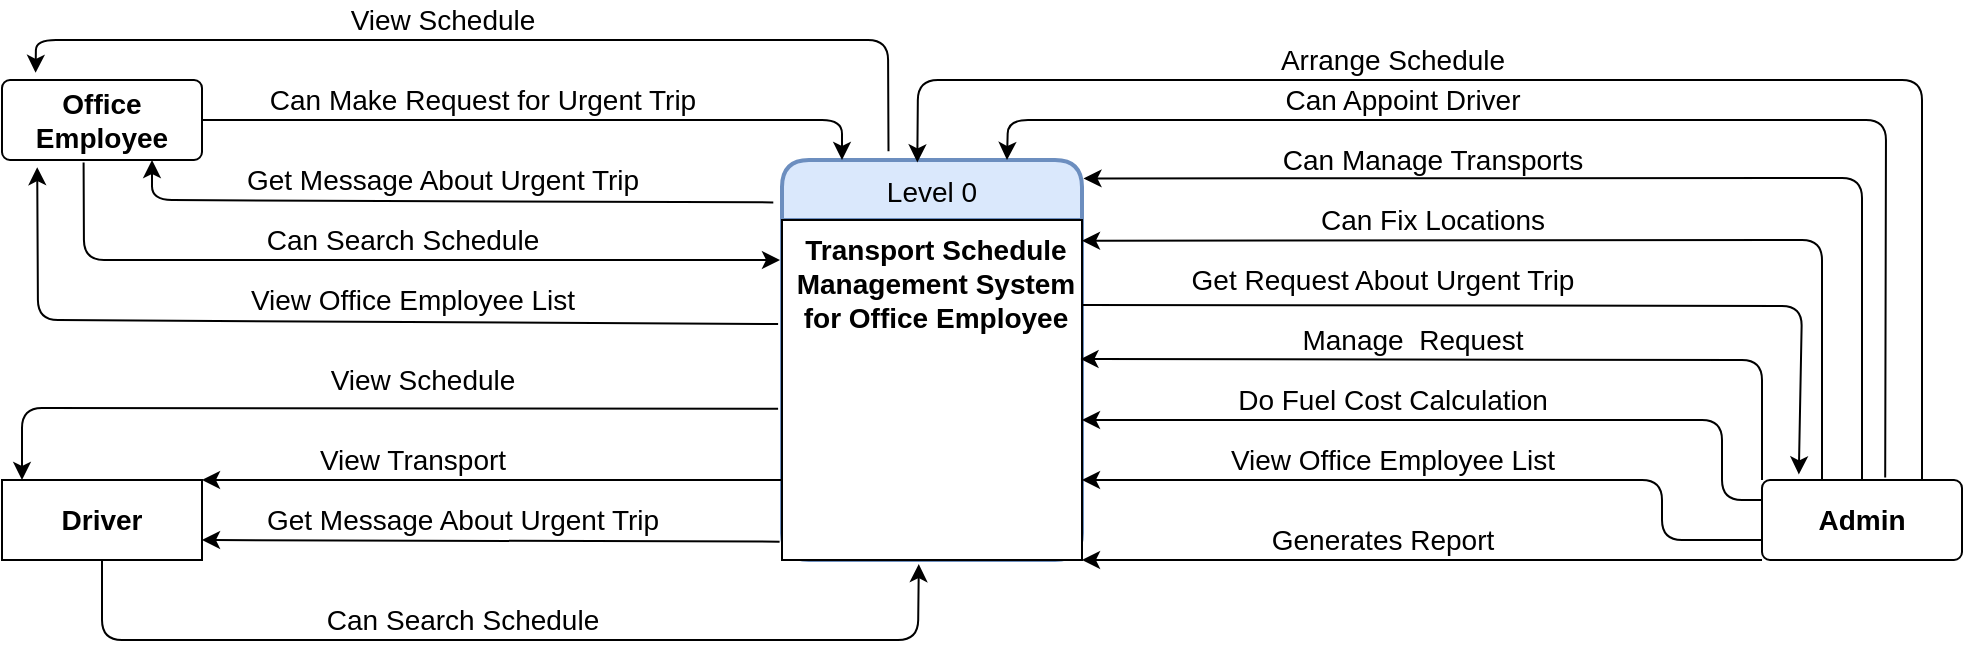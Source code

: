 <mxfile version="15.3.3" type="github">
  <diagram id="MAaFVeC6H0J-vM4f-zfk" name="Page-1">
    <mxGraphModel dx="1036" dy="571" grid="1" gridSize="10" guides="1" tooltips="1" connect="1" arrows="1" fold="1" page="1" pageScale="1" pageWidth="1169" pageHeight="827" math="0" shadow="0">
      <root>
        <mxCell id="0" />
        <mxCell id="1" parent="0" />
        <mxCell id="Z31YwW47jr1Y_mebFR8F-1" value="Level 0" style="swimlane;childLayout=stackLayout;horizontal=1;startSize=30;horizontalStack=0;rounded=1;fontSize=14;fontStyle=0;strokeWidth=2;resizeParent=0;resizeLast=1;shadow=0;dashed=0;align=center;hachureGap=4;pointerEvents=0;fillColor=#dae8fc;strokeColor=#6c8ebf;" vertex="1" parent="1">
          <mxGeometry x="530" y="360" width="150" height="200" as="geometry" />
        </mxCell>
        <mxCell id="Z31YwW47jr1Y_mebFR8F-2" value="Transport Schedule &#xa;Management System &#xa;for Office Employee" style="align=center;spacingLeft=4;fontSize=14;verticalAlign=top;resizable=0;rotatable=0;part=1;fontStyle=1" vertex="1" parent="Z31YwW47jr1Y_mebFR8F-1">
          <mxGeometry y="30" width="150" height="170" as="geometry" />
        </mxCell>
        <mxCell id="Z31YwW47jr1Y_mebFR8F-4" value="&lt;b&gt;Admin&lt;/b&gt;" style="rounded=1;arcSize=10;whiteSpace=wrap;html=1;align=center;hachureGap=4;pointerEvents=0;fontSize=14;" vertex="1" parent="1">
          <mxGeometry x="1020" y="520" width="100" height="40" as="geometry" />
        </mxCell>
        <mxCell id="Z31YwW47jr1Y_mebFR8F-5" value="&lt;b&gt;Driver&lt;/b&gt;" style="whiteSpace=wrap;html=1;align=center;hachureGap=4;pointerEvents=0;fontSize=14;" vertex="1" parent="1">
          <mxGeometry x="140" y="520" width="100" height="40" as="geometry" />
        </mxCell>
        <mxCell id="Z31YwW47jr1Y_mebFR8F-6" value="&lt;b&gt;Office Employee&lt;/b&gt;" style="rounded=1;arcSize=10;whiteSpace=wrap;html=1;align=center;hachureGap=4;pointerEvents=0;fontSize=14;" vertex="1" parent="1">
          <mxGeometry x="140" y="320" width="100" height="40" as="geometry" />
        </mxCell>
        <mxCell id="Z31YwW47jr1Y_mebFR8F-7" value="" style="endArrow=classic;html=1;fontSize=14;sourcePerimeterSpacing=8;targetPerimeterSpacing=8;entryX=0.451;entryY=0.006;entryDx=0;entryDy=0;entryPerimeter=0;" edge="1" parent="1" target="Z31YwW47jr1Y_mebFR8F-1">
          <mxGeometry width="50" height="50" relative="1" as="geometry">
            <mxPoint x="1100" y="520" as="sourcePoint" />
            <mxPoint x="640" y="400" as="targetPoint" />
            <Array as="points">
              <mxPoint x="1100" y="320" />
              <mxPoint x="598" y="320" />
            </Array>
          </mxGeometry>
        </mxCell>
        <mxCell id="Z31YwW47jr1Y_mebFR8F-8" value="Arrange Schedule" style="text;html=1;align=center;verticalAlign=middle;resizable=0;points=[];autosize=1;strokeColor=none;fillColor=none;fontSize=14;" vertex="1" parent="1">
          <mxGeometry x="770" y="300" width="130" height="20" as="geometry" />
        </mxCell>
        <mxCell id="Z31YwW47jr1Y_mebFR8F-9" value="" style="endArrow=classic;html=1;fontSize=14;sourcePerimeterSpacing=8;targetPerimeterSpacing=8;exitX=0.616;exitY=-0.03;exitDx=0;exitDy=0;exitPerimeter=0;entryX=0.75;entryY=0;entryDx=0;entryDy=0;" edge="1" parent="1" source="Z31YwW47jr1Y_mebFR8F-4" target="Z31YwW47jr1Y_mebFR8F-1">
          <mxGeometry width="50" height="50" relative="1" as="geometry">
            <mxPoint x="800" y="450" as="sourcePoint" />
            <mxPoint x="850" y="400" as="targetPoint" />
            <Array as="points">
              <mxPoint x="1082" y="340" />
              <mxPoint x="643" y="340" />
            </Array>
          </mxGeometry>
        </mxCell>
        <mxCell id="Z31YwW47jr1Y_mebFR8F-10" value="&lt;span style=&quot;font-style: normal&quot;&gt;Can Appoint Driver&lt;/span&gt;" style="edgeLabel;html=1;align=center;verticalAlign=middle;resizable=0;points=[];fontSize=14;fontStyle=2" vertex="1" connectable="0" parent="Z31YwW47jr1Y_mebFR8F-9">
          <mxGeometry x="0.499" y="-4" relative="1" as="geometry">
            <mxPoint x="57" y="-6" as="offset" />
          </mxGeometry>
        </mxCell>
        <mxCell id="Z31YwW47jr1Y_mebFR8F-11" value="" style="endArrow=classic;html=1;fontSize=14;sourcePerimeterSpacing=8;targetPerimeterSpacing=8;exitX=0.5;exitY=0;exitDx=0;exitDy=0;entryX=1.005;entryY=0.046;entryDx=0;entryDy=0;entryPerimeter=0;" edge="1" parent="1" source="Z31YwW47jr1Y_mebFR8F-4" target="Z31YwW47jr1Y_mebFR8F-1">
          <mxGeometry width="50" height="50" relative="1" as="geometry">
            <mxPoint x="800" y="450" as="sourcePoint" />
            <mxPoint x="670" y="357" as="targetPoint" />
            <Array as="points">
              <mxPoint x="1070" y="369" />
            </Array>
          </mxGeometry>
        </mxCell>
        <mxCell id="Z31YwW47jr1Y_mebFR8F-12" value="Can Manage Transports" style="text;html=1;align=center;verticalAlign=middle;resizable=0;points=[];autosize=1;strokeColor=none;fillColor=none;fontSize=14;" vertex="1" parent="1">
          <mxGeometry x="770" y="350" width="170" height="20" as="geometry" />
        </mxCell>
        <mxCell id="Z31YwW47jr1Y_mebFR8F-14" value="" style="endArrow=classic;html=1;fontSize=14;sourcePerimeterSpacing=8;targetPerimeterSpacing=8;entryX=1;entryY=0.061;entryDx=0;entryDy=0;entryPerimeter=0;" edge="1" parent="1" target="Z31YwW47jr1Y_mebFR8F-2">
          <mxGeometry width="50" height="50" relative="1" as="geometry">
            <mxPoint x="1050" y="520" as="sourcePoint" />
            <mxPoint x="850" y="500" as="targetPoint" />
            <Array as="points">
              <mxPoint x="1050" y="400" />
            </Array>
          </mxGeometry>
        </mxCell>
        <mxCell id="Z31YwW47jr1Y_mebFR8F-15" value="Can Fix Locations" style="text;html=1;align=center;verticalAlign=middle;resizable=0;points=[];autosize=1;strokeColor=none;fillColor=none;fontSize=14;" vertex="1" parent="1">
          <mxGeometry x="790" y="380" width="130" height="20" as="geometry" />
        </mxCell>
        <mxCell id="Z31YwW47jr1Y_mebFR8F-16" value="" style="endArrow=classic;html=1;fontSize=14;sourcePerimeterSpacing=8;targetPerimeterSpacing=8;entryX=0.184;entryY=-0.07;entryDx=0;entryDy=0;exitX=1;exitY=0.25;exitDx=0;exitDy=0;entryPerimeter=0;" edge="1" parent="1" source="Z31YwW47jr1Y_mebFR8F-2" target="Z31YwW47jr1Y_mebFR8F-4">
          <mxGeometry width="50" height="50" relative="1" as="geometry">
            <mxPoint x="960" y="500" as="sourcePoint" />
            <mxPoint x="850" y="500" as="targetPoint" />
            <Array as="points">
              <mxPoint x="1040" y="433" />
            </Array>
          </mxGeometry>
        </mxCell>
        <mxCell id="Z31YwW47jr1Y_mebFR8F-17" value="Get Request About Urgent Trip" style="text;html=1;align=center;verticalAlign=middle;resizable=0;points=[];autosize=1;strokeColor=none;fillColor=none;fontSize=14;" vertex="1" parent="1">
          <mxGeometry x="725" y="410" width="210" height="20" as="geometry" />
        </mxCell>
        <mxCell id="Z31YwW47jr1Y_mebFR8F-18" value="" style="endArrow=classic;html=1;fontSize=14;sourcePerimeterSpacing=8;targetPerimeterSpacing=8;exitX=0;exitY=0;exitDx=0;exitDy=0;entryX=0.995;entryY=0.409;entryDx=0;entryDy=0;entryPerimeter=0;" edge="1" parent="1" source="Z31YwW47jr1Y_mebFR8F-4" target="Z31YwW47jr1Y_mebFR8F-2">
          <mxGeometry width="50" height="50" relative="1" as="geometry">
            <mxPoint x="800" y="550" as="sourcePoint" />
            <mxPoint x="850" y="500" as="targetPoint" />
            <Array as="points">
              <mxPoint x="1020" y="460" />
            </Array>
          </mxGeometry>
        </mxCell>
        <mxCell id="Z31YwW47jr1Y_mebFR8F-19" value="Manage&amp;nbsp; Request" style="text;html=1;align=center;verticalAlign=middle;resizable=0;points=[];autosize=1;strokeColor=none;fillColor=none;fontSize=14;" vertex="1" parent="1">
          <mxGeometry x="780" y="440" width="130" height="20" as="geometry" />
        </mxCell>
        <mxCell id="Z31YwW47jr1Y_mebFR8F-20" value="" style="endArrow=classic;html=1;fontSize=14;sourcePerimeterSpacing=8;targetPerimeterSpacing=8;exitX=0;exitY=0.25;exitDx=0;exitDy=0;entryX=1;entryY=0.588;entryDx=0;entryDy=0;entryPerimeter=0;" edge="1" parent="1" source="Z31YwW47jr1Y_mebFR8F-4" target="Z31YwW47jr1Y_mebFR8F-2">
          <mxGeometry width="50" height="50" relative="1" as="geometry">
            <mxPoint x="800" y="550" as="sourcePoint" />
            <mxPoint x="850" y="500" as="targetPoint" />
            <Array as="points">
              <mxPoint x="1000" y="530" />
              <mxPoint x="1000" y="490" />
            </Array>
          </mxGeometry>
        </mxCell>
        <mxCell id="Z31YwW47jr1Y_mebFR8F-21" value="Do Fuel Cost Calculation" style="text;html=1;align=center;verticalAlign=middle;resizable=0;points=[];autosize=1;strokeColor=none;fillColor=none;fontSize=14;" vertex="1" parent="1">
          <mxGeometry x="750" y="470" width="170" height="20" as="geometry" />
        </mxCell>
        <mxCell id="Z31YwW47jr1Y_mebFR8F-22" value="" style="endArrow=classic;html=1;fontSize=14;sourcePerimeterSpacing=8;targetPerimeterSpacing=8;exitX=0;exitY=0.75;exitDx=0;exitDy=0;" edge="1" parent="1" source="Z31YwW47jr1Y_mebFR8F-4">
          <mxGeometry width="50" height="50" relative="1" as="geometry">
            <mxPoint x="800" y="550" as="sourcePoint" />
            <mxPoint x="680" y="520" as="targetPoint" />
            <Array as="points">
              <mxPoint x="970" y="550" />
              <mxPoint x="970" y="520" />
            </Array>
          </mxGeometry>
        </mxCell>
        <mxCell id="Z31YwW47jr1Y_mebFR8F-23" value="View Office Employee List" style="text;html=1;align=center;verticalAlign=middle;resizable=0;points=[];autosize=1;strokeColor=none;fillColor=none;fontSize=14;" vertex="1" parent="1">
          <mxGeometry x="745" y="500" width="180" height="20" as="geometry" />
        </mxCell>
        <mxCell id="Z31YwW47jr1Y_mebFR8F-25" value="" style="endArrow=classic;html=1;fontSize=14;sourcePerimeterSpacing=8;targetPerimeterSpacing=8;exitX=0;exitY=1;exitDx=0;exitDy=0;" edge="1" parent="1" source="Z31YwW47jr1Y_mebFR8F-4">
          <mxGeometry width="50" height="50" relative="1" as="geometry">
            <mxPoint x="800" y="550" as="sourcePoint" />
            <mxPoint x="680" y="560" as="targetPoint" />
          </mxGeometry>
        </mxCell>
        <mxCell id="Z31YwW47jr1Y_mebFR8F-26" value="Generates Report" style="text;html=1;align=center;verticalAlign=middle;resizable=0;points=[];autosize=1;strokeColor=none;fillColor=none;fontSize=14;" vertex="1" parent="1">
          <mxGeometry x="765" y="540" width="130" height="20" as="geometry" />
        </mxCell>
        <mxCell id="Z31YwW47jr1Y_mebFR8F-27" value="" style="endArrow=classic;html=1;fontSize=14;sourcePerimeterSpacing=8;targetPerimeterSpacing=8;entryX=0.168;entryY=-0.09;entryDx=0;entryDy=0;entryPerimeter=0;exitX=0.355;exitY=-0.022;exitDx=0;exitDy=0;exitPerimeter=0;" edge="1" parent="1" source="Z31YwW47jr1Y_mebFR8F-1" target="Z31YwW47jr1Y_mebFR8F-6">
          <mxGeometry width="50" height="50" relative="1" as="geometry">
            <mxPoint x="310" y="450" as="sourcePoint" />
            <mxPoint x="360" y="400" as="targetPoint" />
            <Array as="points">
              <mxPoint x="583" y="300" />
              <mxPoint x="157" y="300" />
            </Array>
          </mxGeometry>
        </mxCell>
        <mxCell id="Z31YwW47jr1Y_mebFR8F-28" value="View Schedule" style="text;html=1;align=center;verticalAlign=middle;resizable=0;points=[];autosize=1;strokeColor=none;fillColor=none;fontSize=14;" vertex="1" parent="1">
          <mxGeometry x="305" y="280" width="110" height="20" as="geometry" />
        </mxCell>
        <mxCell id="Z31YwW47jr1Y_mebFR8F-30" value="" style="endArrow=classic;html=1;fontSize=14;sourcePerimeterSpacing=8;targetPerimeterSpacing=8;exitX=1;exitY=0.5;exitDx=0;exitDy=0;" edge="1" parent="1" source="Z31YwW47jr1Y_mebFR8F-6">
          <mxGeometry width="50" height="50" relative="1" as="geometry">
            <mxPoint x="310" y="450" as="sourcePoint" />
            <mxPoint x="560" y="360" as="targetPoint" />
            <Array as="points">
              <mxPoint x="560" y="340" />
            </Array>
          </mxGeometry>
        </mxCell>
        <mxCell id="Z31YwW47jr1Y_mebFR8F-31" value="Can Make Request for Urgent Trip" style="text;html=1;align=center;verticalAlign=middle;resizable=0;points=[];autosize=1;strokeColor=none;fillColor=none;fontSize=14;" vertex="1" parent="1">
          <mxGeometry x="265" y="320" width="230" height="20" as="geometry" />
        </mxCell>
        <mxCell id="Z31YwW47jr1Y_mebFR8F-32" value="" style="endArrow=classic;html=1;fontSize=14;sourcePerimeterSpacing=8;targetPerimeterSpacing=8;exitX=-0.029;exitY=0.106;exitDx=0;exitDy=0;entryX=0.75;entryY=1;entryDx=0;entryDy=0;exitPerimeter=0;" edge="1" parent="1" source="Z31YwW47jr1Y_mebFR8F-1" target="Z31YwW47jr1Y_mebFR8F-6">
          <mxGeometry width="50" height="50" relative="1" as="geometry">
            <mxPoint x="310" y="450" as="sourcePoint" />
            <mxPoint x="360" y="400" as="targetPoint" />
            <Array as="points">
              <mxPoint x="215" y="380" />
            </Array>
          </mxGeometry>
        </mxCell>
        <mxCell id="Z31YwW47jr1Y_mebFR8F-33" value="Get Message About Urgent Trip" style="text;html=1;align=center;verticalAlign=middle;resizable=0;points=[];autosize=1;strokeColor=none;fillColor=none;fontSize=14;" vertex="1" parent="1">
          <mxGeometry x="255" y="360" width="210" height="20" as="geometry" />
        </mxCell>
        <mxCell id="Z31YwW47jr1Y_mebFR8F-34" value="" style="endArrow=classic;html=1;fontSize=14;sourcePerimeterSpacing=8;targetPerimeterSpacing=8;exitX=0.408;exitY=1.03;exitDx=0;exitDy=0;exitPerimeter=0;" edge="1" parent="1" source="Z31YwW47jr1Y_mebFR8F-6">
          <mxGeometry width="50" height="50" relative="1" as="geometry">
            <mxPoint x="310" y="450" as="sourcePoint" />
            <mxPoint x="529" y="410" as="targetPoint" />
            <Array as="points">
              <mxPoint x="181" y="410" />
            </Array>
          </mxGeometry>
        </mxCell>
        <mxCell id="Z31YwW47jr1Y_mebFR8F-35" value="Can Search Schedule" style="text;html=1;align=center;verticalAlign=middle;resizable=0;points=[];autosize=1;strokeColor=none;fillColor=none;fontSize=14;" vertex="1" parent="1">
          <mxGeometry x="265" y="390" width="150" height="20" as="geometry" />
        </mxCell>
        <mxCell id="Z31YwW47jr1Y_mebFR8F-36" value="" style="endArrow=classic;html=1;fontSize=14;sourcePerimeterSpacing=8;targetPerimeterSpacing=8;exitX=-0.013;exitY=0.306;exitDx=0;exitDy=0;exitPerimeter=0;entryX=0.176;entryY=1.09;entryDx=0;entryDy=0;entryPerimeter=0;" edge="1" parent="1" source="Z31YwW47jr1Y_mebFR8F-2" target="Z31YwW47jr1Y_mebFR8F-6">
          <mxGeometry width="50" height="50" relative="1" as="geometry">
            <mxPoint x="310" y="450" as="sourcePoint" />
            <mxPoint x="360" y="400" as="targetPoint" />
            <Array as="points">
              <mxPoint x="158" y="440" />
            </Array>
          </mxGeometry>
        </mxCell>
        <mxCell id="Z31YwW47jr1Y_mebFR8F-37" value="View Office Employee List" style="text;html=1;align=center;verticalAlign=middle;resizable=0;points=[];autosize=1;strokeColor=none;fillColor=none;fontSize=14;" vertex="1" parent="1">
          <mxGeometry x="255" y="420" width="180" height="20" as="geometry" />
        </mxCell>
        <mxCell id="Z31YwW47jr1Y_mebFR8F-38" value="" style="endArrow=classic;html=1;fontSize=14;sourcePerimeterSpacing=8;targetPerimeterSpacing=8;exitX=-0.013;exitY=0.555;exitDx=0;exitDy=0;exitPerimeter=0;" edge="1" parent="1" source="Z31YwW47jr1Y_mebFR8F-2">
          <mxGeometry width="50" height="50" relative="1" as="geometry">
            <mxPoint x="310" y="650" as="sourcePoint" />
            <mxPoint x="150" y="520" as="targetPoint" />
            <Array as="points">
              <mxPoint x="150" y="484" />
            </Array>
          </mxGeometry>
        </mxCell>
        <mxCell id="Z31YwW47jr1Y_mebFR8F-39" value="View Schedule" style="text;html=1;align=center;verticalAlign=middle;resizable=0;points=[];autosize=1;strokeColor=none;fillColor=none;fontSize=14;" vertex="1" parent="1">
          <mxGeometry x="295" y="460" width="110" height="20" as="geometry" />
        </mxCell>
        <mxCell id="Z31YwW47jr1Y_mebFR8F-40" value="" style="endArrow=classic;html=1;fontSize=14;sourcePerimeterSpacing=8;targetPerimeterSpacing=8;" edge="1" parent="1">
          <mxGeometry width="50" height="50" relative="1" as="geometry">
            <mxPoint x="530" y="520" as="sourcePoint" />
            <mxPoint x="240" y="520" as="targetPoint" />
            <Array as="points">
              <mxPoint x="370" y="520" />
            </Array>
          </mxGeometry>
        </mxCell>
        <mxCell id="Z31YwW47jr1Y_mebFR8F-41" value="View Transport" style="text;html=1;align=center;verticalAlign=middle;resizable=0;points=[];autosize=1;strokeColor=none;fillColor=none;fontSize=14;" vertex="1" parent="1">
          <mxGeometry x="290" y="500" width="110" height="20" as="geometry" />
        </mxCell>
        <mxCell id="Z31YwW47jr1Y_mebFR8F-42" value="" style="endArrow=classic;html=1;fontSize=14;sourcePerimeterSpacing=8;targetPerimeterSpacing=8;exitX=-0.008;exitY=0.946;exitDx=0;exitDy=0;exitPerimeter=0;entryX=1;entryY=0.75;entryDx=0;entryDy=0;" edge="1" parent="1" source="Z31YwW47jr1Y_mebFR8F-2" target="Z31YwW47jr1Y_mebFR8F-5">
          <mxGeometry width="50" height="50" relative="1" as="geometry">
            <mxPoint x="310" y="650" as="sourcePoint" />
            <mxPoint x="360" y="600" as="targetPoint" />
          </mxGeometry>
        </mxCell>
        <mxCell id="Z31YwW47jr1Y_mebFR8F-43" value="Get Message About Urgent Trip" style="text;html=1;align=center;verticalAlign=middle;resizable=0;points=[];autosize=1;strokeColor=none;fillColor=none;fontSize=14;" vertex="1" parent="1">
          <mxGeometry x="265" y="530" width="210" height="20" as="geometry" />
        </mxCell>
        <mxCell id="Z31YwW47jr1Y_mebFR8F-44" value="" style="endArrow=classic;html=1;fontSize=14;sourcePerimeterSpacing=8;targetPerimeterSpacing=8;exitX=0.5;exitY=1;exitDx=0;exitDy=0;entryX=0.456;entryY=1.012;entryDx=0;entryDy=0;entryPerimeter=0;" edge="1" parent="1" source="Z31YwW47jr1Y_mebFR8F-5" target="Z31YwW47jr1Y_mebFR8F-2">
          <mxGeometry width="50" height="50" relative="1" as="geometry">
            <mxPoint x="310" y="650" as="sourcePoint" />
            <mxPoint x="360" y="600" as="targetPoint" />
            <Array as="points">
              <mxPoint x="190" y="600" />
              <mxPoint x="598" y="600" />
            </Array>
          </mxGeometry>
        </mxCell>
        <mxCell id="Z31YwW47jr1Y_mebFR8F-45" value="Can Search Schedule" style="text;html=1;align=center;verticalAlign=middle;resizable=0;points=[];autosize=1;strokeColor=none;fillColor=none;fontSize=14;" vertex="1" parent="1">
          <mxGeometry x="295" y="580" width="150" height="20" as="geometry" />
        </mxCell>
      </root>
    </mxGraphModel>
  </diagram>
</mxfile>
